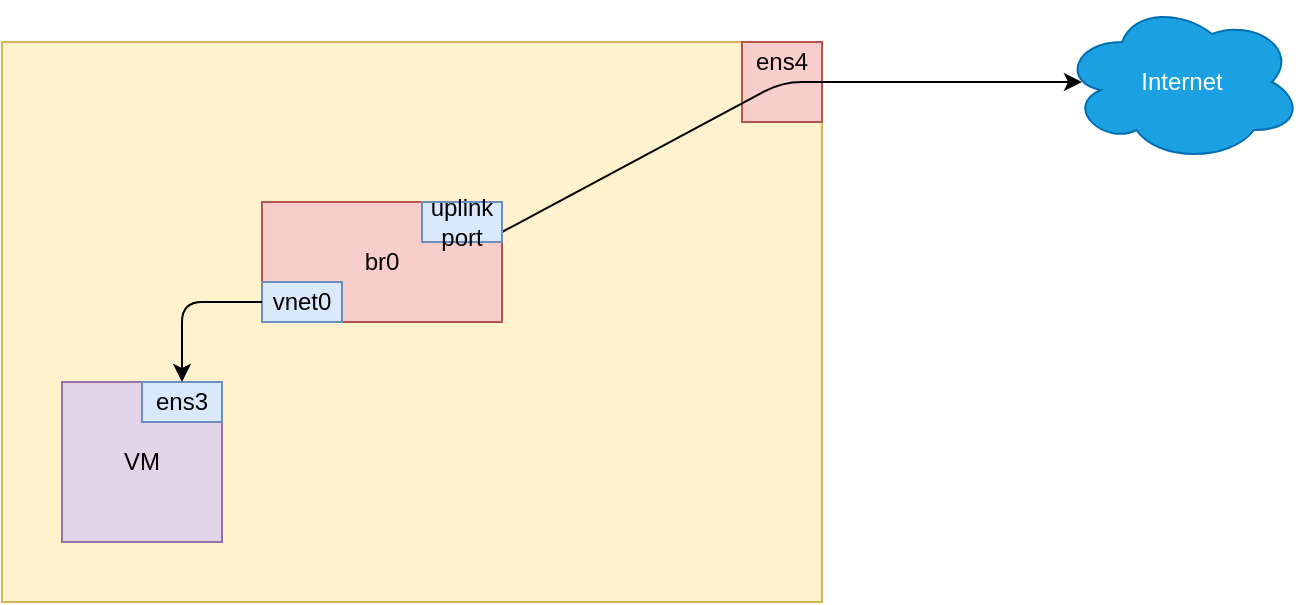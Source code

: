 <mxfile version="14.0.1" type="github">
  <diagram id="RnRABxpDDt5b1IwRWzKa" name="Page-1">
    <mxGraphModel dx="797" dy="465" grid="1" gridSize="10" guides="1" tooltips="1" connect="1" arrows="1" fold="1" page="1" pageScale="1" pageWidth="850" pageHeight="1100" math="0" shadow="0">
      <root>
        <mxCell id="0" />
        <mxCell id="1" parent="0" />
        <mxCell id="_9VNZcvfp_z9cBX4aafC-1" value="" style="rounded=0;whiteSpace=wrap;html=1;fillColor=#fff2cc;strokeColor=#d6b656;" vertex="1" parent="1">
          <mxGeometry x="150" y="90" width="410" height="280" as="geometry" />
        </mxCell>
        <mxCell id="_9VNZcvfp_z9cBX4aafC-2" value="" style="rounded=0;whiteSpace=wrap;html=1;fillColor=#f8cecc;strokeColor=#b85450;" vertex="1" parent="1">
          <mxGeometry x="520" y="90" width="40" height="40" as="geometry" />
        </mxCell>
        <mxCell id="_9VNZcvfp_z9cBX4aafC-3" value="br0" style="rounded=0;whiteSpace=wrap;html=1;fillColor=#f8cecc;strokeColor=#b85450;" vertex="1" parent="1">
          <mxGeometry x="280" y="170" width="120" height="60" as="geometry" />
        </mxCell>
        <mxCell id="_9VNZcvfp_z9cBX4aafC-4" value="" style="endArrow=classic;html=1;exitX=1;exitY=0.25;exitDx=0;exitDy=0;" edge="1" parent="1" source="_9VNZcvfp_z9cBX4aafC-3">
          <mxGeometry width="50" height="50" relative="1" as="geometry">
            <mxPoint x="380" y="270" as="sourcePoint" />
            <mxPoint x="690" y="110" as="targetPoint" />
            <Array as="points">
              <mxPoint x="540" y="110" />
            </Array>
          </mxGeometry>
        </mxCell>
        <mxCell id="_9VNZcvfp_z9cBX4aafC-7" value="uplink port" style="text;html=1;strokeColor=#6c8ebf;fillColor=#dae8fc;align=center;verticalAlign=middle;whiteSpace=wrap;rounded=0;" vertex="1" parent="1">
          <mxGeometry x="360" y="170" width="40" height="20" as="geometry" />
        </mxCell>
        <mxCell id="_9VNZcvfp_z9cBX4aafC-8" value="ens4" style="text;html=1;strokeColor=none;fillColor=none;align=center;verticalAlign=middle;whiteSpace=wrap;rounded=0;" vertex="1" parent="1">
          <mxGeometry x="520" y="90" width="40" height="20" as="geometry" />
        </mxCell>
        <mxCell id="_9VNZcvfp_z9cBX4aafC-9" value="Internet" style="ellipse;shape=cloud;whiteSpace=wrap;html=1;fillColor=#1ba1e2;strokeColor=#006EAF;fontColor=#ffffff;" vertex="1" parent="1">
          <mxGeometry x="680" y="70" width="120" height="80" as="geometry" />
        </mxCell>
        <mxCell id="_9VNZcvfp_z9cBX4aafC-12" value="vnet0" style="text;html=1;strokeColor=#6c8ebf;fillColor=#dae8fc;align=center;verticalAlign=middle;whiteSpace=wrap;rounded=0;" vertex="1" parent="1">
          <mxGeometry x="280" y="210" width="40" height="20" as="geometry" />
        </mxCell>
        <mxCell id="_9VNZcvfp_z9cBX4aafC-14" value="VM" style="whiteSpace=wrap;html=1;aspect=fixed;fillColor=#e1d5e7;strokeColor=#9673a6;" vertex="1" parent="1">
          <mxGeometry x="180" y="260" width="80" height="80" as="geometry" />
        </mxCell>
        <mxCell id="_9VNZcvfp_z9cBX4aafC-15" value="ens3" style="text;html=1;strokeColor=#6c8ebf;fillColor=#dae8fc;align=center;verticalAlign=middle;whiteSpace=wrap;rounded=0;" vertex="1" parent="1">
          <mxGeometry x="220" y="260" width="40" height="20" as="geometry" />
        </mxCell>
        <mxCell id="_9VNZcvfp_z9cBX4aafC-16" value="" style="endArrow=classic;html=1;exitX=0;exitY=0.5;exitDx=0;exitDy=0;entryX=0.5;entryY=0;entryDx=0;entryDy=0;" edge="1" parent="1" source="_9VNZcvfp_z9cBX4aafC-12" target="_9VNZcvfp_z9cBX4aafC-15">
          <mxGeometry width="50" height="50" relative="1" as="geometry">
            <mxPoint x="380" y="260" as="sourcePoint" />
            <mxPoint x="430" y="210" as="targetPoint" />
            <Array as="points">
              <mxPoint x="240" y="220" />
            </Array>
          </mxGeometry>
        </mxCell>
      </root>
    </mxGraphModel>
  </diagram>
</mxfile>
